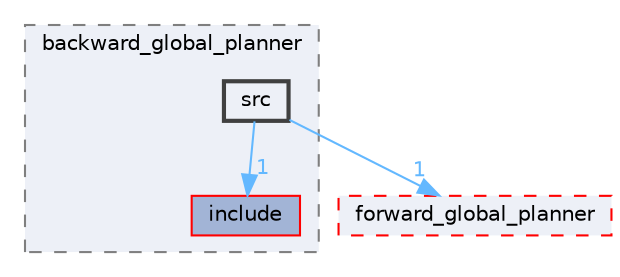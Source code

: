 digraph "smacc_client_library/move_base_z_client/custom_planners/backward_global_planner/src"
{
 // LATEX_PDF_SIZE
  bgcolor="transparent";
  edge [fontname=Helvetica,fontsize=10,labelfontname=Helvetica,labelfontsize=10];
  node [fontname=Helvetica,fontsize=10,shape=box,height=0.2,width=0.4];
  compound=true
  subgraph clusterdir_30e6156df6dfc01db04b79bab2e10758 {
    graph [ bgcolor="#edf0f7", pencolor="grey50", label="backward_global_planner", fontname=Helvetica,fontsize=10 style="filled,dashed", URL="dir_30e6156df6dfc01db04b79bab2e10758.html",tooltip=""]
  dir_caa6f4368ae33cad72a9f311ef63c1aa [label="include", fillcolor="#a2b4d6", color="red", style="filled", URL="dir_caa6f4368ae33cad72a9f311ef63c1aa.html",tooltip=""];
  dir_0c67083b82598e666cf07670232ceb47 [label="src", fillcolor="#edf0f7", color="grey25", style="filled,bold", URL="dir_0c67083b82598e666cf07670232ceb47.html",tooltip=""];
  }
  dir_99c19c8fc466b749abfd0f39f2f30c87 [label="forward_global_planner", fillcolor="#edf0f7", color="red", style="filled,dashed", URL="dir_99c19c8fc466b749abfd0f39f2f30c87.html",tooltip=""];
  dir_0c67083b82598e666cf07670232ceb47->dir_99c19c8fc466b749abfd0f39f2f30c87 [headlabel="1", labeldistance=1.5 headhref="dir_000112_000033.html" color="steelblue1" fontcolor="steelblue1"];
  dir_0c67083b82598e666cf07670232ceb47->dir_caa6f4368ae33cad72a9f311ef63c1aa [headlabel="1", labeldistance=1.5 headhref="dir_000112_000042.html" color="steelblue1" fontcolor="steelblue1"];
}
